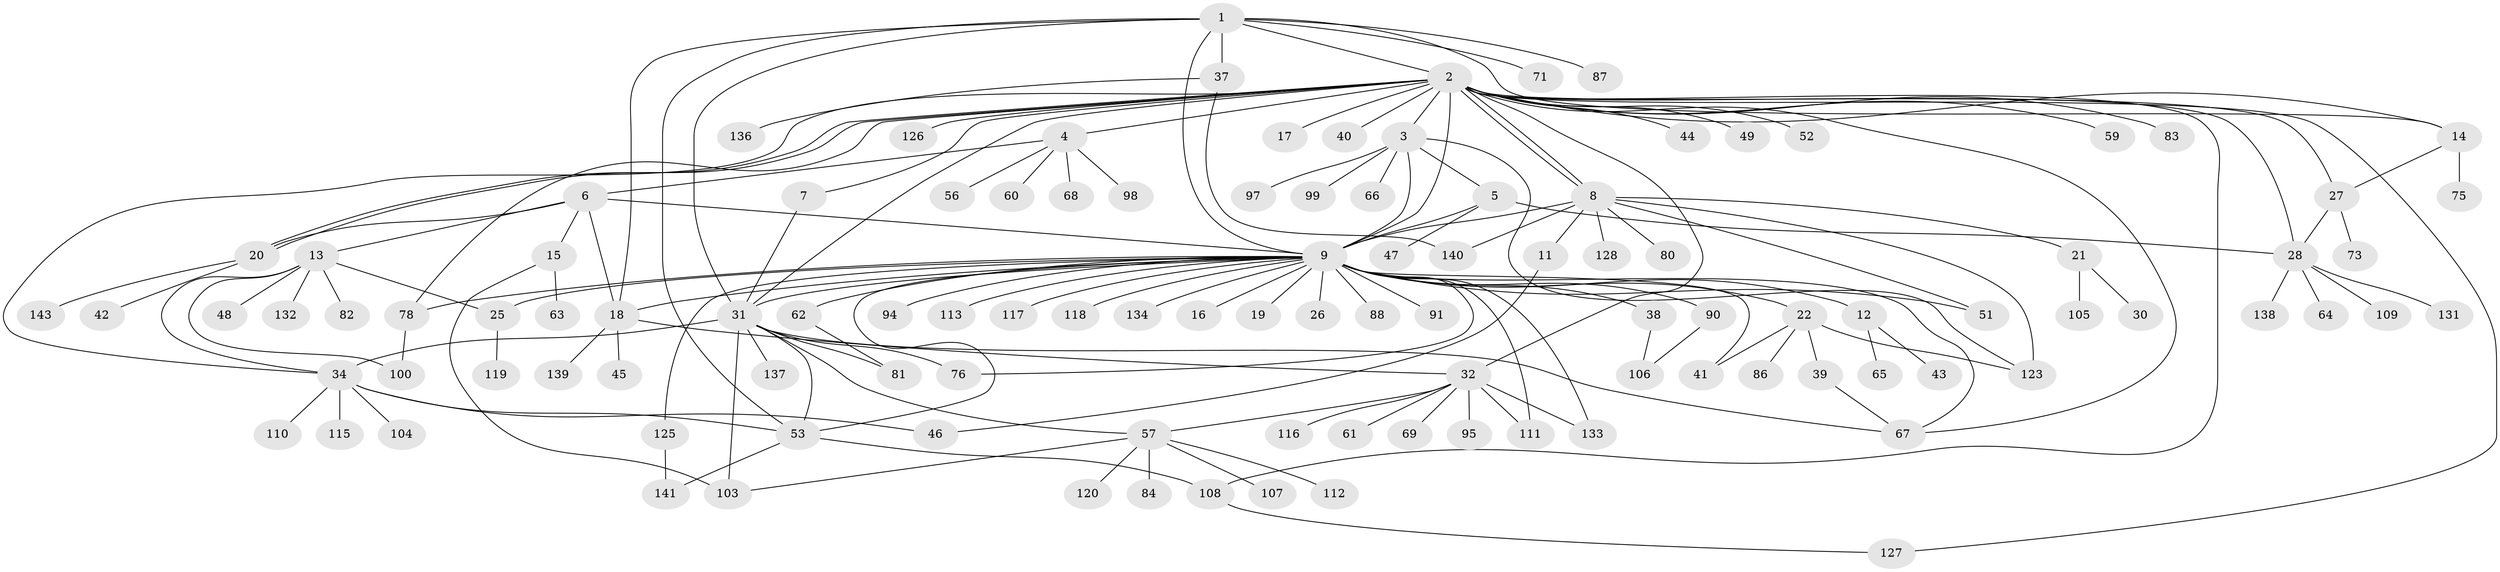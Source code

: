 // original degree distribution, {7: 0.041666666666666664, 28: 0.006944444444444444, 4: 0.05555555555555555, 2: 0.2013888888888889, 11: 0.006944444444444444, 15: 0.006944444444444444, 21: 0.006944444444444444, 3: 0.10416666666666667, 8: 0.006944444444444444, 1: 0.5, 5: 0.041666666666666664, 6: 0.013888888888888888, 10: 0.006944444444444444}
// Generated by graph-tools (version 1.1) at 2025/11/02/27/25 16:11:14]
// undirected, 112 vertices, 157 edges
graph export_dot {
graph [start="1"]
  node [color=gray90,style=filled];
  1 [super="+74"];
  2 [super="+35"];
  3 [super="+23"];
  4 [super="+58"];
  5 [super="+130"];
  6 [super="+96"];
  7;
  8 [super="+122"];
  9 [super="+10"];
  11 [super="+77"];
  12;
  13 [super="+72"];
  14 [super="+50"];
  15 [super="+24"];
  16;
  17;
  18 [super="+33"];
  19;
  20;
  21;
  22 [super="+54"];
  25 [super="+29"];
  26;
  27;
  28 [super="+85"];
  30;
  31 [super="+93"];
  32 [super="+55"];
  34 [super="+36"];
  37;
  38 [super="+114"];
  39;
  40;
  41 [super="+79"];
  42;
  43;
  44;
  45;
  46 [super="+142"];
  47;
  48;
  49;
  51;
  52;
  53 [super="+89"];
  56;
  57 [super="+102"];
  59;
  60 [super="+121"];
  61;
  62 [super="+92"];
  63 [super="+144"];
  64;
  65;
  66;
  67 [super="+70"];
  68;
  69;
  71;
  73 [super="+129"];
  75;
  76 [super="+101"];
  78;
  80;
  81;
  82;
  83;
  84;
  86;
  87;
  88;
  90;
  91;
  94;
  95;
  97;
  98;
  99;
  100;
  103;
  104;
  105;
  106 [super="+124"];
  107;
  108;
  109;
  110;
  111;
  112;
  113;
  115;
  116;
  117;
  118;
  119;
  120;
  123;
  125;
  126;
  127;
  128;
  131;
  132;
  133;
  134 [super="+135"];
  136;
  137;
  138;
  139;
  140;
  141;
  143;
  1 -- 2;
  1 -- 14;
  1 -- 18;
  1 -- 37 [weight=2];
  1 -- 71;
  1 -- 87;
  1 -- 9;
  1 -- 31;
  1 -- 53;
  2 -- 3;
  2 -- 4;
  2 -- 7;
  2 -- 8;
  2 -- 8;
  2 -- 9 [weight=2];
  2 -- 17;
  2 -- 20;
  2 -- 20;
  2 -- 27;
  2 -- 28;
  2 -- 31;
  2 -- 40;
  2 -- 44;
  2 -- 49;
  2 -- 52;
  2 -- 59;
  2 -- 67;
  2 -- 78;
  2 -- 83;
  2 -- 126;
  2 -- 127;
  2 -- 32;
  2 -- 108;
  2 -- 34;
  2 -- 14;
  3 -- 5;
  3 -- 97;
  3 -- 99;
  3 -- 123;
  3 -- 9;
  3 -- 66;
  4 -- 6;
  4 -- 56;
  4 -- 60;
  4 -- 68;
  4 -- 98;
  5 -- 47;
  5 -- 9;
  5 -- 28;
  6 -- 9;
  6 -- 13;
  6 -- 15;
  6 -- 20;
  6 -- 18;
  7 -- 31;
  8 -- 9;
  8 -- 11;
  8 -- 21;
  8 -- 51;
  8 -- 80;
  8 -- 123;
  8 -- 128;
  8 -- 140;
  9 -- 12;
  9 -- 16;
  9 -- 19;
  9 -- 25;
  9 -- 26;
  9 -- 51;
  9 -- 62;
  9 -- 76;
  9 -- 91;
  9 -- 111;
  9 -- 133;
  9 -- 67;
  9 -- 134;
  9 -- 78;
  9 -- 18;
  9 -- 22;
  9 -- 88;
  9 -- 90;
  9 -- 94;
  9 -- 31;
  9 -- 38;
  9 -- 41;
  9 -- 113;
  9 -- 53;
  9 -- 117;
  9 -- 118;
  9 -- 125;
  11 -- 46;
  12 -- 43;
  12 -- 65;
  13 -- 34;
  13 -- 48;
  13 -- 82;
  13 -- 100;
  13 -- 132;
  13 -- 25;
  14 -- 27;
  14 -- 75;
  15 -- 63;
  15 -- 103;
  18 -- 32;
  18 -- 45;
  18 -- 139;
  20 -- 42;
  20 -- 143;
  21 -- 30;
  21 -- 105;
  22 -- 39;
  22 -- 41;
  22 -- 86;
  22 -- 123;
  25 -- 119;
  27 -- 73;
  27 -- 28;
  28 -- 64;
  28 -- 109;
  28 -- 131;
  28 -- 138;
  31 -- 67;
  31 -- 81;
  31 -- 103;
  31 -- 137;
  31 -- 34;
  31 -- 57;
  31 -- 76;
  31 -- 53;
  32 -- 61;
  32 -- 69;
  32 -- 111;
  32 -- 116;
  32 -- 133;
  32 -- 57;
  32 -- 95;
  34 -- 115;
  34 -- 53;
  34 -- 104;
  34 -- 46;
  34 -- 110;
  37 -- 136;
  37 -- 140;
  38 -- 106;
  39 -- 67;
  53 -- 108;
  53 -- 141;
  57 -- 84;
  57 -- 107;
  57 -- 112;
  57 -- 120;
  57 -- 103;
  62 -- 81;
  78 -- 100;
  90 -- 106;
  108 -- 127;
  125 -- 141;
}
